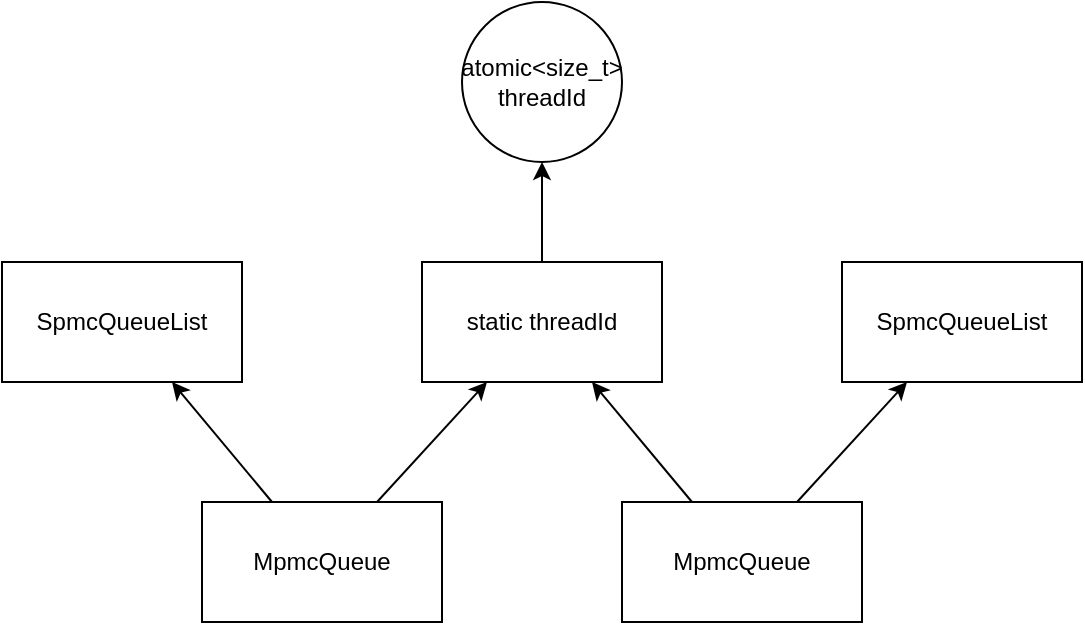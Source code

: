 <mxfile>
    <diagram id="SRqztb2EceoOgwtV9HaX" name="Page-1">
        <mxGraphModel dx="743" dy="1552" grid="1" gridSize="10" guides="1" tooltips="1" connect="1" arrows="1" fold="1" page="1" pageScale="1" pageWidth="827" pageHeight="1169" math="0" shadow="0">
            <root>
                <mxCell id="0"/>
                <mxCell id="1" parent="0"/>
                <mxCell id="6" style="edgeStyle=none;html=1;" edge="1" parent="1" source="2" target="5">
                    <mxGeometry relative="1" as="geometry"/>
                </mxCell>
                <mxCell id="12" style="edgeStyle=none;html=1;" edge="1" parent="1" source="2" target="10">
                    <mxGeometry relative="1" as="geometry"/>
                </mxCell>
                <mxCell id="2" value="MpmcQueue" style="whiteSpace=wrap;html=1;" vertex="1" parent="1">
                    <mxGeometry x="190" y="230" width="120" height="60" as="geometry"/>
                </mxCell>
                <mxCell id="7" style="edgeStyle=none;html=1;" edge="1" parent="1" source="3" target="5">
                    <mxGeometry relative="1" as="geometry"/>
                </mxCell>
                <mxCell id="13" style="edgeStyle=none;html=1;" edge="1" parent="1" source="3" target="11">
                    <mxGeometry relative="1" as="geometry"/>
                </mxCell>
                <mxCell id="3" value="MpmcQueue" style="whiteSpace=wrap;html=1;" vertex="1" parent="1">
                    <mxGeometry x="400" y="230" width="120" height="60" as="geometry"/>
                </mxCell>
                <mxCell id="9" style="edgeStyle=none;html=1;" edge="1" parent="1" source="5" target="8">
                    <mxGeometry relative="1" as="geometry"/>
                </mxCell>
                <mxCell id="5" value="static threadId" style="whiteSpace=wrap;html=1;" vertex="1" parent="1">
                    <mxGeometry x="300" y="110" width="120" height="60" as="geometry"/>
                </mxCell>
                <mxCell id="8" value="atomic&amp;lt;size_t&amp;gt; threadId" style="ellipse;whiteSpace=wrap;html=1;" vertex="1" parent="1">
                    <mxGeometry x="320" y="-20" width="80" height="80" as="geometry"/>
                </mxCell>
                <mxCell id="10" value="SpmcQueueList" style="whiteSpace=wrap;html=1;" vertex="1" parent="1">
                    <mxGeometry x="90" y="110" width="120" height="60" as="geometry"/>
                </mxCell>
                <mxCell id="11" value="SpmcQueueList" style="whiteSpace=wrap;html=1;" vertex="1" parent="1">
                    <mxGeometry x="510" y="110" width="120" height="60" as="geometry"/>
                </mxCell>
            </root>
        </mxGraphModel>
    </diagram>
</mxfile>